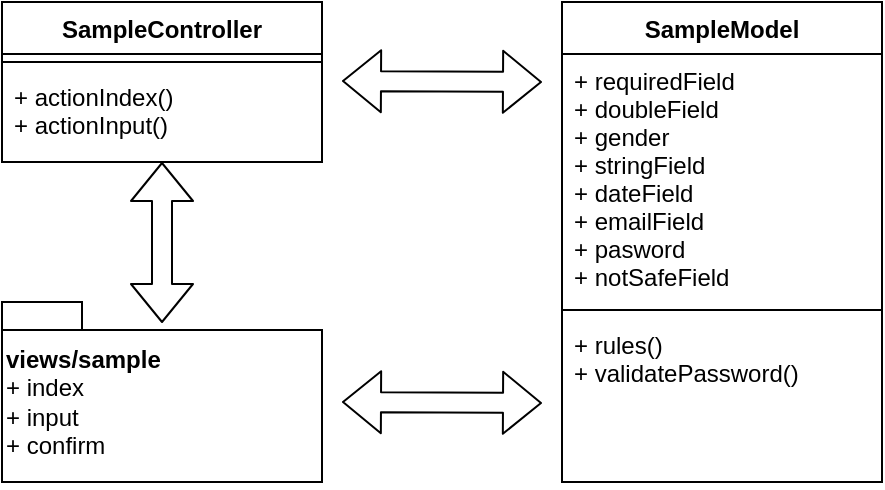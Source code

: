 <mxfile version="12.3.2" type="device" pages="2"><diagram id="P8ckfvvL5gNGhTb3GdgU" name="SampleMvc"><mxGraphModel dx="1024" dy="592" grid="1" gridSize="10" guides="1" tooltips="1" connect="1" arrows="1" fold="1" page="1" pageScale="1" pageWidth="1169" pageHeight="827" math="0" shadow="0"><root><mxCell id="CAse0cdUWp275F-ewhl2-0"/><mxCell id="CAse0cdUWp275F-ewhl2-1" parent="CAse0cdUWp275F-ewhl2-0"/><mxCell id="LwNYnzThdzJzTRdc5zSQ-3" value="SampleController" style="swimlane;fontStyle=1;align=center;verticalAlign=top;childLayout=stackLayout;horizontal=1;startSize=26;horizontalStack=0;resizeParent=1;resizeParentMax=0;resizeLast=0;collapsible=1;marginBottom=0;" vertex="1" parent="CAse0cdUWp275F-ewhl2-1"><mxGeometry x="40" y="40" width="160" height="80" as="geometry"/></mxCell><mxCell id="LwNYnzThdzJzTRdc5zSQ-5" value="" style="line;strokeWidth=1;fillColor=none;align=left;verticalAlign=middle;spacingTop=-1;spacingLeft=3;spacingRight=3;rotatable=0;labelPosition=right;points=[];portConstraint=eastwest;" vertex="1" parent="LwNYnzThdzJzTRdc5zSQ-3"><mxGeometry y="26" width="160" height="8" as="geometry"/></mxCell><mxCell id="LwNYnzThdzJzTRdc5zSQ-6" value="+ actionIndex()&#10;+ actionInput()" style="text;strokeColor=none;fillColor=none;align=left;verticalAlign=top;spacingLeft=4;spacingRight=4;overflow=hidden;rotatable=0;points=[[0,0.5],[1,0.5]];portConstraint=eastwest;" vertex="1" parent="LwNYnzThdzJzTRdc5zSQ-3"><mxGeometry y="34" width="160" height="46" as="geometry"/></mxCell><mxCell id="LwNYnzThdzJzTRdc5zSQ-12" value="SampleModel" style="swimlane;fontStyle=1;align=center;verticalAlign=top;childLayout=stackLayout;horizontal=1;startSize=26;horizontalStack=0;resizeParent=1;resizeParentMax=0;resizeLast=0;collapsible=1;marginBottom=0;" vertex="1" parent="CAse0cdUWp275F-ewhl2-1"><mxGeometry x="320" y="40" width="160" height="240" as="geometry"/></mxCell><mxCell id="LwNYnzThdzJzTRdc5zSQ-13" value="+ requiredField&#10;+ doubleField&#10;+ gender&#10;+ stringField&#10;+ dateField&#10;+ emailField&#10;+ pasword&#10;+ notSafeField" style="text;strokeColor=none;fillColor=none;align=left;verticalAlign=top;spacingLeft=4;spacingRight=4;overflow=hidden;rotatable=0;points=[[0,0.5],[1,0.5]];portConstraint=eastwest;" vertex="1" parent="LwNYnzThdzJzTRdc5zSQ-12"><mxGeometry y="26" width="160" height="124" as="geometry"/></mxCell><mxCell id="LwNYnzThdzJzTRdc5zSQ-14" value="" style="line;strokeWidth=1;fillColor=none;align=left;verticalAlign=middle;spacingTop=-1;spacingLeft=3;spacingRight=3;rotatable=0;labelPosition=right;points=[];portConstraint=eastwest;" vertex="1" parent="LwNYnzThdzJzTRdc5zSQ-12"><mxGeometry y="150" width="160" height="8" as="geometry"/></mxCell><mxCell id="LwNYnzThdzJzTRdc5zSQ-15" value="+ rules()&#10;+ validatePassword()" style="text;strokeColor=none;fillColor=none;align=left;verticalAlign=top;spacingLeft=4;spacingRight=4;overflow=hidden;rotatable=0;points=[[0,0.5],[1,0.5]];portConstraint=eastwest;" vertex="1" parent="LwNYnzThdzJzTRdc5zSQ-12"><mxGeometry y="158" width="160" height="82" as="geometry"/></mxCell><mxCell id="LwNYnzThdzJzTRdc5zSQ-16" value="views/sample&lt;br&gt;&lt;span style=&quot;font-weight: normal&quot;&gt;+ index&lt;br&gt;+ input&lt;br&gt;+ confirm&lt;/span&gt;" style="shape=folder;fontStyle=1;spacingTop=10;tabWidth=40;tabHeight=14;tabPosition=left;html=1;align=left;" vertex="1" parent="CAse0cdUWp275F-ewhl2-1"><mxGeometry x="40" y="190" width="160" height="90" as="geometry"/></mxCell><mxCell id="LwNYnzThdzJzTRdc5zSQ-17" value="" style="shape=flexArrow;endArrow=classic;startArrow=classic;html=1;" edge="1" parent="CAse0cdUWp275F-ewhl2-1"><mxGeometry width="50" height="50" relative="1" as="geometry"><mxPoint x="210" y="79.5" as="sourcePoint"/><mxPoint x="310" y="80" as="targetPoint"/></mxGeometry></mxCell><mxCell id="LwNYnzThdzJzTRdc5zSQ-18" value="" style="shape=flexArrow;endArrow=classic;startArrow=classic;html=1;" edge="1" parent="CAse0cdUWp275F-ewhl2-1"><mxGeometry width="50" height="50" relative="1" as="geometry"><mxPoint x="210" y="240" as="sourcePoint"/><mxPoint x="310" y="240.5" as="targetPoint"/></mxGeometry></mxCell><mxCell id="LwNYnzThdzJzTRdc5zSQ-19" value="" style="shape=flexArrow;endArrow=classic;startArrow=classic;html=1;" edge="1" parent="CAse0cdUWp275F-ewhl2-1"><mxGeometry width="50" height="50" relative="1" as="geometry"><mxPoint x="120" y="120" as="sourcePoint"/><mxPoint x="120" y="200.5" as="targetPoint"/></mxGeometry></mxCell></root></mxGraphModel></diagram><diagram id="Iewm_gWwN4qdnyne3OVa" name="actionInput"><mxGraphModel dx="1024" dy="592" grid="1" gridSize="10" guides="1" tooltips="1" connect="1" arrows="1" fold="1" page="1" pageScale="1" pageWidth="1169" pageHeight="827" math="0" shadow="0"><root><mxCell id="SPE94-dEcTDpf-Mkto8_-0"/><mxCell id="SPE94-dEcTDpf-Mkto8_-1" parent="SPE94-dEcTDpf-Mkto8_-0"/><mxCell id="SPE94-dEcTDpf-Mkto8_-4" value="SampleController" style="shape=umlLifeline;perimeter=lifelinePerimeter;whiteSpace=wrap;html=1;container=1;collapsible=0;recursiveResize=0;outlineConnect=0;rounded=1;shadow=0;comic=0;labelBackgroundColor=none;strokeWidth=1;fontFamily=Verdana;fontSize=12;align=center;" vertex="1" parent="SPE94-dEcTDpf-Mkto8_-1"><mxGeometry x="125" y="40" width="100" height="580" as="geometry"/></mxCell><mxCell id="SPE94-dEcTDpf-Mkto8_-5" value="" style="html=1;points=[];perimeter=orthogonalPerimeter;rounded=0;shadow=0;comic=0;labelBackgroundColor=none;strokeWidth=1;fontFamily=Verdana;fontSize=12;align=center;" vertex="1" parent="SPE94-dEcTDpf-Mkto8_-4"><mxGeometry x="45" y="120" width="10" height="430" as="geometry"/></mxCell><mxCell id="SPE94-dEcTDpf-Mkto8_-6" value="SampleModel" style="shape=umlLifeline;perimeter=lifelinePerimeter;whiteSpace=wrap;html=1;container=1;collapsible=0;recursiveResize=0;outlineConnect=0;rounded=1;shadow=0;comic=0;labelBackgroundColor=none;strokeWidth=1;fontFamily=Verdana;fontSize=12;align=center;" vertex="1" parent="SPE94-dEcTDpf-Mkto8_-1"><mxGeometry x="265" y="40" width="100" height="580" as="geometry"/></mxCell><mxCell id="SPE94-dEcTDpf-Mkto8_-12" value="" style="html=1;points=[];perimeter=orthogonalPerimeter;rounded=0;shadow=0;comic=0;labelBackgroundColor=none;strokeWidth=1;fontFamily=Verdana;fontSize=12;align=center;" vertex="1" parent="SPE94-dEcTDpf-Mkto8_-1"><mxGeometry x="310" y="180" width="10" height="130" as="geometry"/></mxCell><mxCell id="SPE94-dEcTDpf-Mkto8_-13" value="load()" style="html=1;verticalAlign=bottom;endArrow=block;labelBackgroundColor=none;fontFamily=Verdana;fontSize=12;edgeStyle=elbowEdgeStyle;elbow=vertical;" edge="1" parent="SPE94-dEcTDpf-Mkto8_-1" source="SPE94-dEcTDpf-Mkto8_-5" target="SPE94-dEcTDpf-Mkto8_-12"><mxGeometry relative="1" as="geometry"><mxPoint x="235" y="180" as="sourcePoint"/><Array as="points"><mxPoint x="185" y="180"/></Array></mxGeometry></mxCell><mxCell id="SPE94-dEcTDpf-Mkto8_-26" value="actionInput()" style="html=1;verticalAlign=bottom;endArrow=block;entryX=0;entryY=0;labelBackgroundColor=none;fontFamily=Verdana;fontSize=12;edgeStyle=elbowEdgeStyle;elbow=vertical;" edge="1" parent="SPE94-dEcTDpf-Mkto8_-1" target="SPE94-dEcTDpf-Mkto8_-5"><mxGeometry relative="1" as="geometry"><mxPoint x="20" y="160" as="sourcePoint"/></mxGeometry></mxCell><mxCell id="SPE94-dEcTDpf-Mkto8_-27" value="" style="html=1;points=[];perimeter=orthogonalPerimeter;rounded=0;shadow=0;comic=0;labelBackgroundColor=none;strokeWidth=1;fontFamily=Verdana;fontSize=12;align=center;" vertex="1" parent="SPE94-dEcTDpf-Mkto8_-1"><mxGeometry x="315" y="218" width="10" height="70" as="geometry"/></mxCell><mxCell id="SPE94-dEcTDpf-Mkto8_-28" value="validate" style="html=1;verticalAlign=bottom;endArrow=block;labelBackgroundColor=none;fontFamily=Verdana;fontSize=12;elbow=vertical;edgeStyle=orthogonalEdgeStyle;curved=1;entryX=1;entryY=0.286;entryPerimeter=0;exitX=1.038;exitY=0.345;exitPerimeter=0;" edge="1" parent="SPE94-dEcTDpf-Mkto8_-1" target="SPE94-dEcTDpf-Mkto8_-27"><mxGeometry x="-0.231" y="-22" relative="1" as="geometry"><mxPoint x="320" y="200" as="sourcePoint"/><mxPoint x="320" y="148" as="targetPoint"/><Array as="points"><mxPoint x="375" y="200"/><mxPoint x="375" y="238"/></Array><mxPoint x="42" y="10" as="offset"/></mxGeometry></mxCell><mxCell id="SPE94-dEcTDpf-Mkto8_-39" value="return" style="html=1;verticalAlign=bottom;endArrow=open;dashed=1;endSize=8;exitX=0;exitY=0.95;labelBackgroundColor=none;fontFamily=Verdana;fontSize=12;" edge="1" parent="SPE94-dEcTDpf-Mkto8_-1"><mxGeometry relative="1" as="geometry"><mxPoint x="185" y="310" as="targetPoint"/><mxPoint x="305" y="310" as="sourcePoint"/></mxGeometry></mxCell><mxCell id="SPE94-dEcTDpf-Mkto8_-40" value="" style="html=1;points=[];perimeter=orthogonalPerimeter;rounded=0;shadow=0;comic=0;labelBackgroundColor=none;strokeWidth=1;fontFamily=Verdana;fontSize=12;align=center;" vertex="1" parent="SPE94-dEcTDpf-Mkto8_-1"><mxGeometry x="175" y="368" width="10" height="70" as="geometry"/></mxCell><mxCell id="SPE94-dEcTDpf-Mkto8_-41" value="render('confirm')" style="html=1;verticalAlign=bottom;endArrow=block;labelBackgroundColor=none;fontFamily=Verdana;fontSize=12;elbow=vertical;edgeStyle=orthogonalEdgeStyle;curved=1;entryX=1;entryY=0.286;entryPerimeter=0;exitX=1.038;exitY=0.345;exitPerimeter=0;" edge="1" parent="SPE94-dEcTDpf-Mkto8_-1" target="SPE94-dEcTDpf-Mkto8_-40"><mxGeometry x="0.301" y="-53" relative="1" as="geometry"><mxPoint x="180" y="350" as="sourcePoint"/><mxPoint x="180" y="298" as="targetPoint"/><Array as="points"><mxPoint x="235" y="350"/><mxPoint x="235" y="388"/></Array><mxPoint x="50" y="35" as="offset"/></mxGeometry></mxCell><mxCell id="SPE94-dEcTDpf-Mkto8_-42" value="load() and validate() OK?" style="shape=umlFrame;whiteSpace=wrap;html=1;align=left;" vertex="1" parent="SPE94-dEcTDpf-Mkto8_-1"><mxGeometry x="95" y="332" width="300" height="278" as="geometry"/></mxCell><mxCell id="SPE94-dEcTDpf-Mkto8_-43" value="" style="html=1;points=[];perimeter=orthogonalPerimeter;rounded=0;shadow=0;comic=0;labelBackgroundColor=none;strokeWidth=1;fontFamily=Verdana;fontSize=12;align=center;" vertex="1" parent="SPE94-dEcTDpf-Mkto8_-1"><mxGeometry x="175" y="508" width="10" height="70" as="geometry"/></mxCell><mxCell id="SPE94-dEcTDpf-Mkto8_-44" value="render('input')" style="html=1;verticalAlign=bottom;endArrow=block;labelBackgroundColor=none;fontFamily=Verdana;fontSize=12;elbow=vertical;edgeStyle=orthogonalEdgeStyle;curved=1;entryX=1;entryY=0.286;entryPerimeter=0;exitX=1.038;exitY=0.345;exitPerimeter=0;" edge="1" parent="SPE94-dEcTDpf-Mkto8_-1" target="SPE94-dEcTDpf-Mkto8_-43"><mxGeometry x="0.301" y="-53" relative="1" as="geometry"><mxPoint x="180" y="490" as="sourcePoint"/><mxPoint x="180" y="438" as="targetPoint"/><Array as="points"><mxPoint x="235" y="490"/><mxPoint x="235" y="528"/></Array><mxPoint x="50" y="35" as="offset"/></mxGeometry></mxCell><mxCell id="SPE94-dEcTDpf-Mkto8_-45" value="" style="line;strokeWidth=1;fillColor=none;align=left;verticalAlign=middle;spacingTop=-1;spacingLeft=3;spacingRight=3;rotatable=0;labelPosition=right;points=[];portConstraint=eastwest;" vertex="1" parent="SPE94-dEcTDpf-Mkto8_-1"><mxGeometry x="95" y="467" width="300" height="8" as="geometry"/></mxCell></root></mxGraphModel></diagram></mxfile>